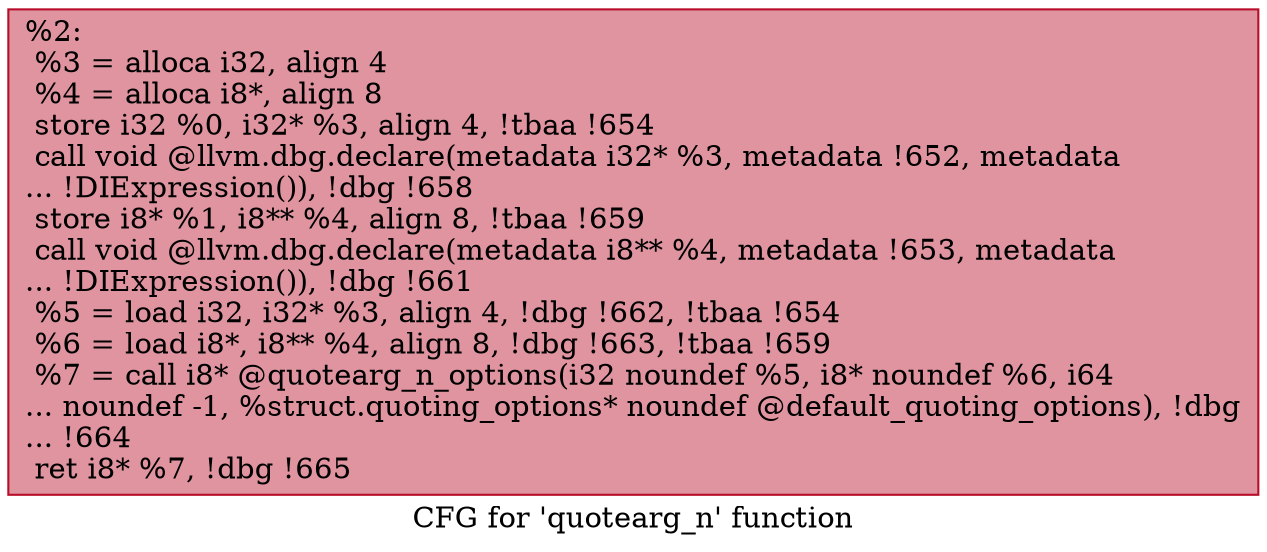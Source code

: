 digraph "CFG for 'quotearg_n' function" {
	label="CFG for 'quotearg_n' function";

	Node0x25c8460 [shape=record,color="#b70d28ff", style=filled, fillcolor="#b70d2870",label="{%2:\l  %3 = alloca i32, align 4\l  %4 = alloca i8*, align 8\l  store i32 %0, i32* %3, align 4, !tbaa !654\l  call void @llvm.dbg.declare(metadata i32* %3, metadata !652, metadata\l... !DIExpression()), !dbg !658\l  store i8* %1, i8** %4, align 8, !tbaa !659\l  call void @llvm.dbg.declare(metadata i8** %4, metadata !653, metadata\l... !DIExpression()), !dbg !661\l  %5 = load i32, i32* %3, align 4, !dbg !662, !tbaa !654\l  %6 = load i8*, i8** %4, align 8, !dbg !663, !tbaa !659\l  %7 = call i8* @quotearg_n_options(i32 noundef %5, i8* noundef %6, i64\l... noundef -1, %struct.quoting_options* noundef @default_quoting_options), !dbg\l... !664\l  ret i8* %7, !dbg !665\l}"];
}
